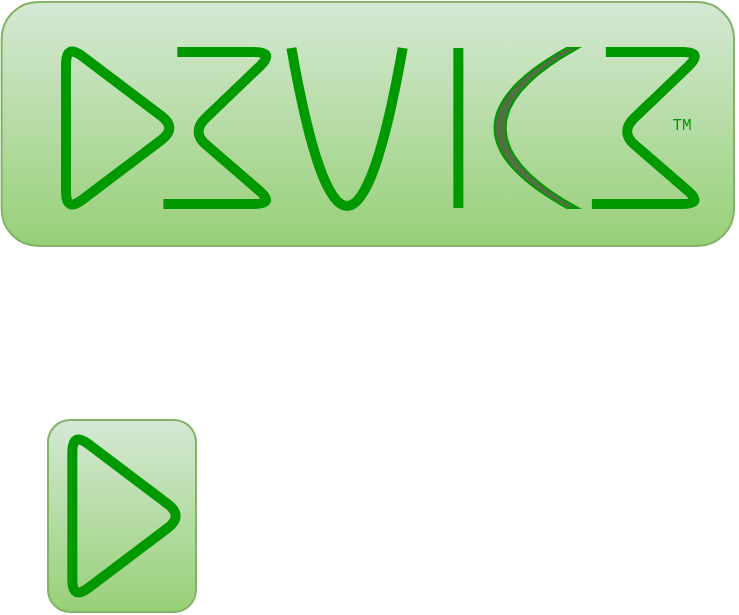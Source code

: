 <mxfile version="12.7.0" type="github">
  <diagram id="W21kjCjBcw54PkJHCKSu" name="Page-1">
    <mxGraphModel dx="866" dy="495" grid="0" gridSize="10" guides="1" tooltips="1" connect="1" arrows="1" fold="1" page="1" pageScale="1" pageWidth="850" pageHeight="1100" math="0" shadow="0">
      <root>
        <mxCell id="0"/>
        <mxCell id="1" parent="0"/>
        <mxCell id="U6HVyg4jyfnwYGFgma0N-4" value="" style="rounded=1;whiteSpace=wrap;html=1;shadow=0;strokeWidth=1;fillColor=#d5e8d4;strokeColor=#82b366;gradientColor=#97d077;" vertex="1" parent="1">
          <mxGeometry x="207.83" y="97" width="366.17" height="122" as="geometry"/>
        </mxCell>
        <mxCell id="tKD3vwLSFtcub1kZ8sqg-1" value="" style="triangle;whiteSpace=wrap;html=1;rounded=1;strokeColor=#009900;shadow=0;comic=0;strokeWidth=5;fillColor=none;" parent="1" vertex="1">
          <mxGeometry x="240" y="118" width="55.652" height="84" as="geometry"/>
        </mxCell>
        <mxCell id="tKD3vwLSFtcub1kZ8sqg-4" value="" style="endArrow=none;html=1;curved=1;strokeColor=#009900;shadow=0;comic=0;strokeWidth=5;" parent="1" edge="1">
          <mxGeometry width="50" height="50" relative="1" as="geometry">
            <mxPoint x="352.696" y="120" as="sourcePoint"/>
            <mxPoint x="408.348" y="120" as="targetPoint"/>
            <Array as="points">
              <mxPoint x="380.522" y="278"/>
            </Array>
          </mxGeometry>
        </mxCell>
        <mxCell id="tKD3vwLSFtcub1kZ8sqg-5" value="" style="endArrow=none;html=1;strokeWidth=5;fillColor=#d5e8d4;strokeColor=#009900;shadow=0;comic=0;" parent="1" edge="1">
          <mxGeometry width="50" height="50" relative="1" as="geometry">
            <mxPoint x="436.174" y="200" as="sourcePoint"/>
            <mxPoint x="436.174" y="120" as="targetPoint"/>
          </mxGeometry>
        </mxCell>
        <mxCell id="tKD3vwLSFtcub1kZ8sqg-7" value="" style="endArrow=none;html=1;strokeColor=#009900;shadow=0;comic=0;strokeWidth=5;" parent="1" edge="1">
          <mxGeometry width="50" height="50" relative="1" as="geometry">
            <mxPoint x="288.696" y="198" as="sourcePoint"/>
            <mxPoint x="295.652" y="122" as="targetPoint"/>
            <Array as="points">
              <mxPoint x="344.348" y="198"/>
              <mxPoint x="302.609" y="162"/>
              <mxPoint x="344.348" y="122"/>
            </Array>
          </mxGeometry>
        </mxCell>
        <mxCell id="JPppOdnV444SuDeU7xFQ-1" value="" style="shape=dataStorage;whiteSpace=wrap;html=1;size=0.867;fillColor=#517040;strokeColor=#009900;shadow=0;" parent="1" vertex="1">
          <mxGeometry x="454.261" y="120" width="41.739" height="80" as="geometry"/>
        </mxCell>
        <mxCell id="Hm2rXNlEBhApogHnTLwG-2" value="" style="endArrow=none;html=1;strokeColor=#009900;shadow=0;comic=0;strokeWidth=5;" parent="1" edge="1">
          <mxGeometry width="50" height="50" relative="1" as="geometry">
            <mxPoint x="502.957" y="198" as="sourcePoint"/>
            <mxPoint x="509.913" y="122" as="targetPoint"/>
            <Array as="points">
              <mxPoint x="558.609" y="198"/>
              <mxPoint x="516.87" y="162"/>
              <mxPoint x="558.609" y="122"/>
            </Array>
          </mxGeometry>
        </mxCell>
        <mxCell id="Hm2rXNlEBhApogHnTLwG-4" value="&lt;font style=&quot;font-size: 8px&quot; face=&quot;Courier New&quot; color=&quot;#009900&quot;&gt;TM&lt;/font&gt;" style="text;html=1;strokeColor=none;fillColor=none;align=center;verticalAlign=middle;whiteSpace=wrap;rounded=0;shadow=1;fontFamily=Helvetica;" parent="1" vertex="1">
          <mxGeometry x="527.261" y="157" width="41.739" as="geometry"/>
        </mxCell>
        <mxCell id="U6HVyg4jyfnwYGFgma0N-5" value="" style="rounded=1;whiteSpace=wrap;html=1;shadow=0;strokeWidth=1;fillColor=#d5e8d4;strokeColor=#82b366;gradientColor=#97d077;" vertex="1" parent="1">
          <mxGeometry x="231" y="306" width="74" height="96" as="geometry"/>
        </mxCell>
        <mxCell id="U6HVyg4jyfnwYGFgma0N-6" value="" style="triangle;whiteSpace=wrap;html=1;rounded=1;strokeColor=#009900;shadow=0;comic=0;strokeWidth=5;fillColor=none;" vertex="1" parent="1">
          <mxGeometry x="243.17" y="312" width="55.652" height="84" as="geometry"/>
        </mxCell>
      </root>
    </mxGraphModel>
  </diagram>
</mxfile>

